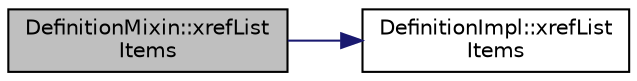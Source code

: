 digraph "DefinitionMixin::xrefListItems"
{
 // LATEX_PDF_SIZE
  edge [fontname="Helvetica",fontsize="10",labelfontname="Helvetica",labelfontsize="10"];
  node [fontname="Helvetica",fontsize="10",shape=record];
  rankdir="LR";
  Node1 [label="DefinitionMixin::xrefList\lItems",height=0.2,width=0.4,color="black", fillcolor="grey75", style="filled", fontcolor="black",tooltip=" "];
  Node1 -> Node2 [color="midnightblue",fontsize="10",style="solid",fontname="Helvetica"];
  Node2 [label="DefinitionImpl::xrefList\lItems",height=0.2,width=0.4,color="black", fillcolor="white", style="filled",URL="$classDefinitionImpl.html#a1c6e9e9e720e83c4d05172aa1f83a550",tooltip=" "];
}

